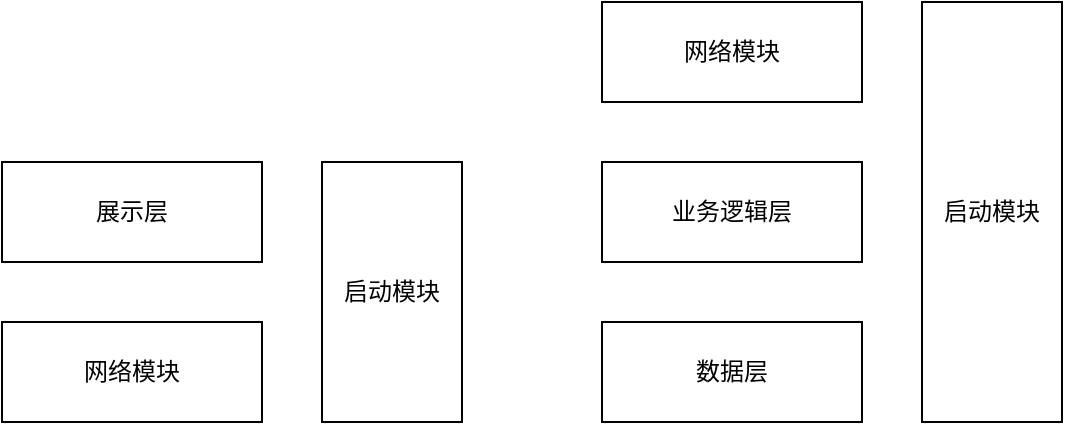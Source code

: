 <mxfile version="12.9.3" type="device"><diagram id="zyx1XVtu7F6GueNwi3QT" name="第 1 页"><mxGraphModel dx="1086" dy="806" grid="1" gridSize="10" guides="1" tooltips="1" connect="1" arrows="1" fold="1" page="1" pageScale="1" pageWidth="827" pageHeight="1169" math="0" shadow="0"><root><mxCell id="0"/><mxCell id="1" parent="0"/><mxCell id="5fmCMabiem1gSskVymsL-1" value="展示层" style="rounded=0;whiteSpace=wrap;html=1;" vertex="1" parent="1"><mxGeometry x="110" y="280" width="130" height="50" as="geometry"/></mxCell><mxCell id="5fmCMabiem1gSskVymsL-2" value="启动模块" style="rounded=0;whiteSpace=wrap;html=1;" vertex="1" parent="1"><mxGeometry x="270" y="280" width="70" height="130" as="geometry"/></mxCell><mxCell id="5fmCMabiem1gSskVymsL-3" value="网络模块" style="rounded=0;whiteSpace=wrap;html=1;" vertex="1" parent="1"><mxGeometry x="110" y="360" width="130" height="50" as="geometry"/></mxCell><mxCell id="5fmCMabiem1gSskVymsL-4" value="业务逻辑层" style="rounded=0;whiteSpace=wrap;html=1;" vertex="1" parent="1"><mxGeometry x="410" y="280" width="130" height="50" as="geometry"/></mxCell><mxCell id="5fmCMabiem1gSskVymsL-5" value="启动模块" style="rounded=0;whiteSpace=wrap;html=1;" vertex="1" parent="1"><mxGeometry x="570" y="200" width="70" height="210" as="geometry"/></mxCell><mxCell id="5fmCMabiem1gSskVymsL-6" value="网络模块" style="rounded=0;whiteSpace=wrap;html=1;" vertex="1" parent="1"><mxGeometry x="410" y="200" width="130" height="50" as="geometry"/></mxCell><mxCell id="5fmCMabiem1gSskVymsL-7" value="数据层" style="rounded=0;whiteSpace=wrap;html=1;" vertex="1" parent="1"><mxGeometry x="410" y="360" width="130" height="50" as="geometry"/></mxCell></root></mxGraphModel></diagram></mxfile>